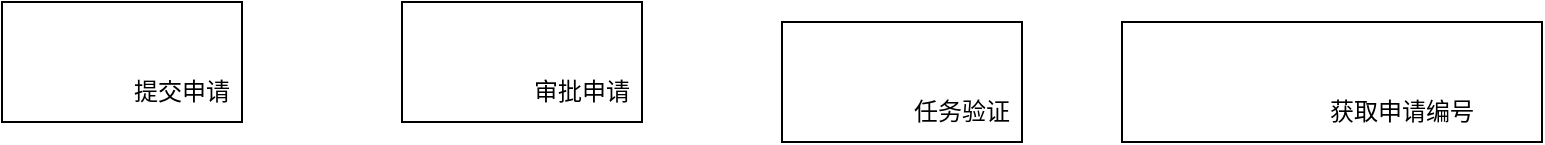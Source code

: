 <mxfile version="20.8.20" type="github">
  <diagram name="第 1 页" id="YOh_2uyu-IEQk7uhiVSR">
    <mxGraphModel dx="1434" dy="764" grid="1" gridSize="10" guides="1" tooltips="1" connect="1" arrows="1" fold="1" page="1" pageScale="1" pageWidth="583" pageHeight="827" math="0" shadow="0">
      <root>
        <mxCell id="0" />
        <mxCell id="1" parent="0" />
        <mxCell id="Kw4cbDfpsBpaRp3NRuOw-4" value="" style="group" vertex="1" connectable="0" parent="1">
          <mxGeometry x="40" y="40" width="120" height="60" as="geometry" />
        </mxCell>
        <mxCell id="Kw4cbDfpsBpaRp3NRuOw-1" value="" style="rounded=0;whiteSpace=wrap;html=1;" vertex="1" parent="Kw4cbDfpsBpaRp3NRuOw-4">
          <mxGeometry width="120" height="60" as="geometry" />
        </mxCell>
        <mxCell id="Kw4cbDfpsBpaRp3NRuOw-3" value="提交申请" style="text;html=1;strokeColor=none;fillColor=none;align=center;verticalAlign=middle;whiteSpace=wrap;rounded=0;" vertex="1" parent="Kw4cbDfpsBpaRp3NRuOw-4">
          <mxGeometry x="60" y="30" width="60" height="30" as="geometry" />
        </mxCell>
        <mxCell id="Kw4cbDfpsBpaRp3NRuOw-6" value="" style="group" vertex="1" connectable="0" parent="1">
          <mxGeometry x="240" y="40" width="120" height="60" as="geometry" />
        </mxCell>
        <mxCell id="Kw4cbDfpsBpaRp3NRuOw-2" value="" style="rounded=0;whiteSpace=wrap;html=1;" vertex="1" parent="Kw4cbDfpsBpaRp3NRuOw-6">
          <mxGeometry width="120" height="60" as="geometry" />
        </mxCell>
        <mxCell id="Kw4cbDfpsBpaRp3NRuOw-5" value="审批申请" style="text;html=1;strokeColor=none;fillColor=none;align=center;verticalAlign=middle;whiteSpace=wrap;rounded=0;" vertex="1" parent="Kw4cbDfpsBpaRp3NRuOw-6">
          <mxGeometry x="60" y="30" width="60" height="30" as="geometry" />
        </mxCell>
        <mxCell id="Kw4cbDfpsBpaRp3NRuOw-9" value="" style="group" vertex="1" connectable="0" parent="1">
          <mxGeometry x="430" y="50" width="120" height="60" as="geometry" />
        </mxCell>
        <mxCell id="Kw4cbDfpsBpaRp3NRuOw-7" value="" style="rounded=0;whiteSpace=wrap;html=1;" vertex="1" parent="Kw4cbDfpsBpaRp3NRuOw-9">
          <mxGeometry width="120" height="60" as="geometry" />
        </mxCell>
        <mxCell id="Kw4cbDfpsBpaRp3NRuOw-8" value="任务验证" style="text;html=1;strokeColor=none;fillColor=none;align=center;verticalAlign=middle;whiteSpace=wrap;rounded=0;" vertex="1" parent="Kw4cbDfpsBpaRp3NRuOw-9">
          <mxGeometry x="60" y="30" width="60" height="30" as="geometry" />
        </mxCell>
        <mxCell id="Kw4cbDfpsBpaRp3NRuOw-12" value="" style="group" vertex="1" connectable="0" parent="1">
          <mxGeometry x="600" y="50" width="210" height="60" as="geometry" />
        </mxCell>
        <mxCell id="Kw4cbDfpsBpaRp3NRuOw-10" value="" style="rounded=0;whiteSpace=wrap;html=1;" vertex="1" parent="Kw4cbDfpsBpaRp3NRuOw-12">
          <mxGeometry width="210" height="60" as="geometry" />
        </mxCell>
        <mxCell id="Kw4cbDfpsBpaRp3NRuOw-11" value="获取申请编号&lt;br&gt;" style="text;html=1;strokeColor=none;fillColor=none;align=center;verticalAlign=middle;whiteSpace=wrap;rounded=0;" vertex="1" parent="Kw4cbDfpsBpaRp3NRuOw-12">
          <mxGeometry x="90" y="30" width="100" height="30" as="geometry" />
        </mxCell>
      </root>
    </mxGraphModel>
  </diagram>
</mxfile>
